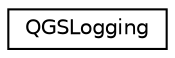 digraph "类继承关系图"
{
  edge [fontname="Helvetica",fontsize="10",labelfontname="Helvetica",labelfontsize="10"];
  node [fontname="Helvetica",fontsize="10",shape=record];
  rankdir="LR";
  Node0 [label="QGSLogging",height=0.2,width=0.4,color="black", fillcolor="white", style="filled",URL="$class_q_g_s_logging.html"];
}
